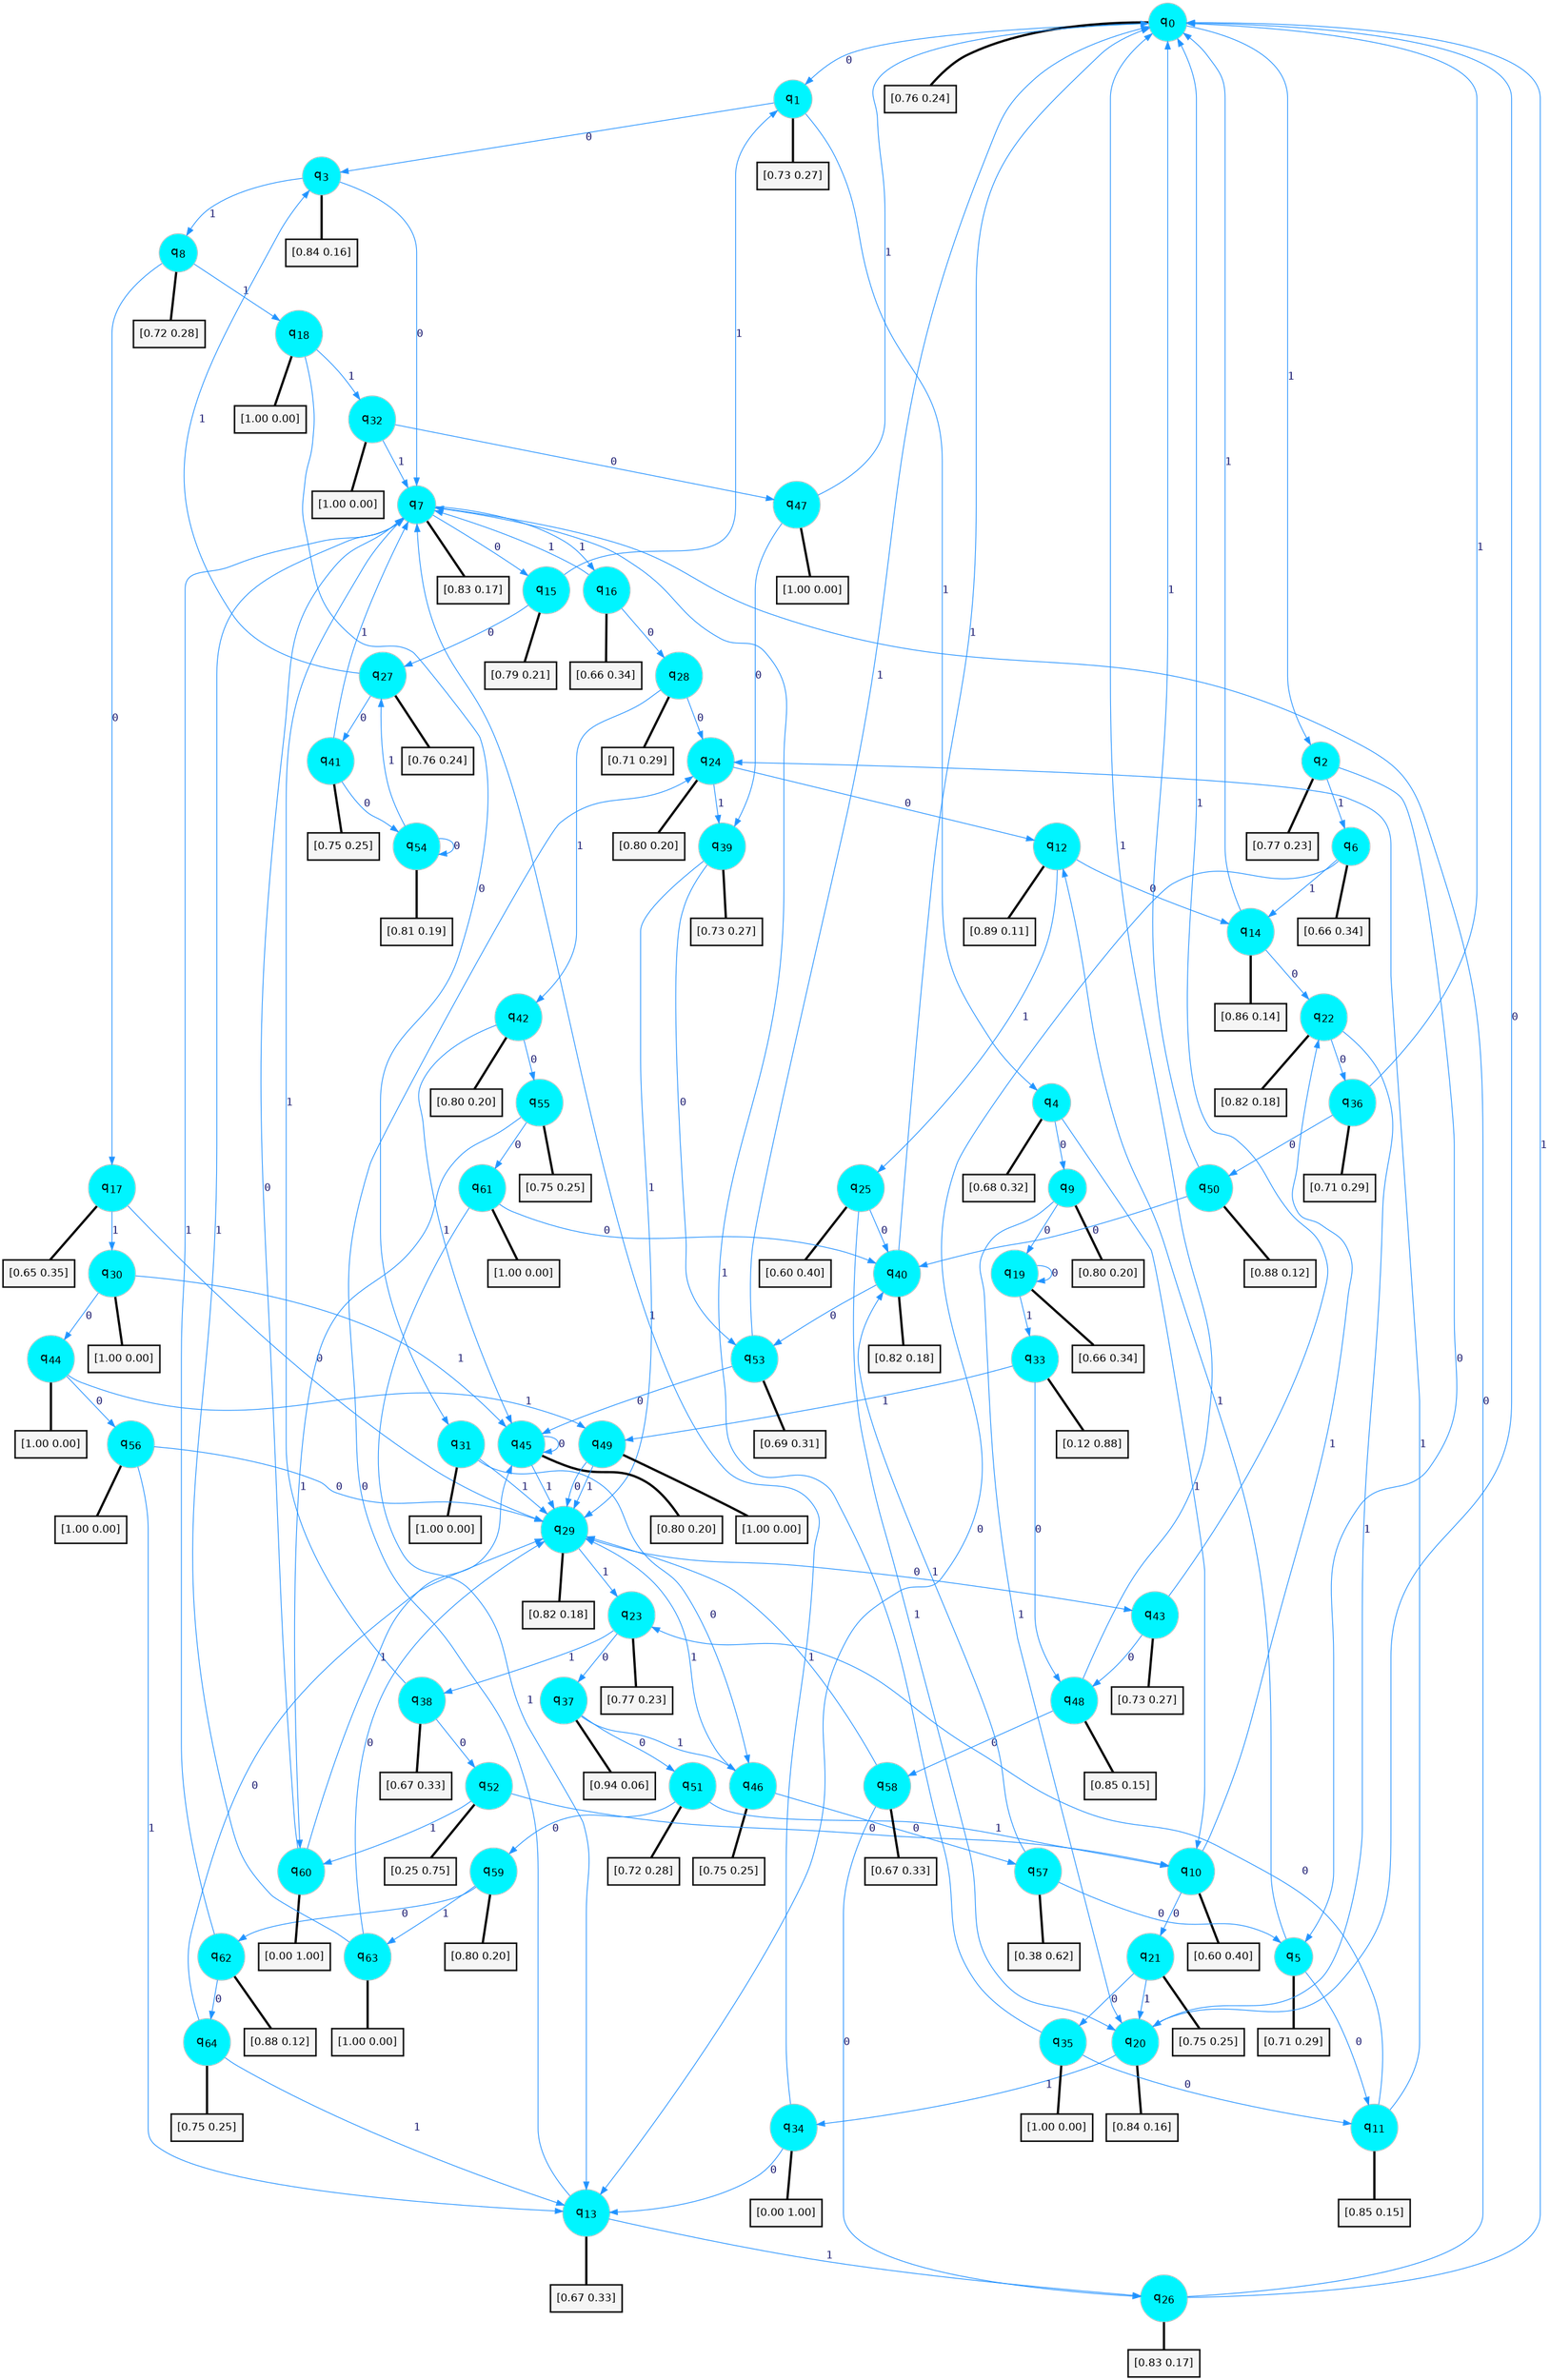 digraph G {
graph [
bgcolor=transparent, dpi=300, rankdir=TD, size="40,25"];
node [
color=gray, fillcolor=turquoise1, fontcolor=black, fontname=Helvetica, fontsize=16, fontweight=bold, shape=circle, style=filled];
edge [
arrowsize=1, color=dodgerblue1, fontcolor=midnightblue, fontname=courier, fontweight=bold, penwidth=1, style=solid, weight=20];
0[label=<q<SUB>0</SUB>>];
1[label=<q<SUB>1</SUB>>];
2[label=<q<SUB>2</SUB>>];
3[label=<q<SUB>3</SUB>>];
4[label=<q<SUB>4</SUB>>];
5[label=<q<SUB>5</SUB>>];
6[label=<q<SUB>6</SUB>>];
7[label=<q<SUB>7</SUB>>];
8[label=<q<SUB>8</SUB>>];
9[label=<q<SUB>9</SUB>>];
10[label=<q<SUB>10</SUB>>];
11[label=<q<SUB>11</SUB>>];
12[label=<q<SUB>12</SUB>>];
13[label=<q<SUB>13</SUB>>];
14[label=<q<SUB>14</SUB>>];
15[label=<q<SUB>15</SUB>>];
16[label=<q<SUB>16</SUB>>];
17[label=<q<SUB>17</SUB>>];
18[label=<q<SUB>18</SUB>>];
19[label=<q<SUB>19</SUB>>];
20[label=<q<SUB>20</SUB>>];
21[label=<q<SUB>21</SUB>>];
22[label=<q<SUB>22</SUB>>];
23[label=<q<SUB>23</SUB>>];
24[label=<q<SUB>24</SUB>>];
25[label=<q<SUB>25</SUB>>];
26[label=<q<SUB>26</SUB>>];
27[label=<q<SUB>27</SUB>>];
28[label=<q<SUB>28</SUB>>];
29[label=<q<SUB>29</SUB>>];
30[label=<q<SUB>30</SUB>>];
31[label=<q<SUB>31</SUB>>];
32[label=<q<SUB>32</SUB>>];
33[label=<q<SUB>33</SUB>>];
34[label=<q<SUB>34</SUB>>];
35[label=<q<SUB>35</SUB>>];
36[label=<q<SUB>36</SUB>>];
37[label=<q<SUB>37</SUB>>];
38[label=<q<SUB>38</SUB>>];
39[label=<q<SUB>39</SUB>>];
40[label=<q<SUB>40</SUB>>];
41[label=<q<SUB>41</SUB>>];
42[label=<q<SUB>42</SUB>>];
43[label=<q<SUB>43</SUB>>];
44[label=<q<SUB>44</SUB>>];
45[label=<q<SUB>45</SUB>>];
46[label=<q<SUB>46</SUB>>];
47[label=<q<SUB>47</SUB>>];
48[label=<q<SUB>48</SUB>>];
49[label=<q<SUB>49</SUB>>];
50[label=<q<SUB>50</SUB>>];
51[label=<q<SUB>51</SUB>>];
52[label=<q<SUB>52</SUB>>];
53[label=<q<SUB>53</SUB>>];
54[label=<q<SUB>54</SUB>>];
55[label=<q<SUB>55</SUB>>];
56[label=<q<SUB>56</SUB>>];
57[label=<q<SUB>57</SUB>>];
58[label=<q<SUB>58</SUB>>];
59[label=<q<SUB>59</SUB>>];
60[label=<q<SUB>60</SUB>>];
61[label=<q<SUB>61</SUB>>];
62[label=<q<SUB>62</SUB>>];
63[label=<q<SUB>63</SUB>>];
64[label=<q<SUB>64</SUB>>];
65[label="[0.76 0.24]", shape=box,fontcolor=black, fontname=Helvetica, fontsize=14, penwidth=2, fillcolor=whitesmoke,color=black];
66[label="[0.73 0.27]", shape=box,fontcolor=black, fontname=Helvetica, fontsize=14, penwidth=2, fillcolor=whitesmoke,color=black];
67[label="[0.77 0.23]", shape=box,fontcolor=black, fontname=Helvetica, fontsize=14, penwidth=2, fillcolor=whitesmoke,color=black];
68[label="[0.84 0.16]", shape=box,fontcolor=black, fontname=Helvetica, fontsize=14, penwidth=2, fillcolor=whitesmoke,color=black];
69[label="[0.68 0.32]", shape=box,fontcolor=black, fontname=Helvetica, fontsize=14, penwidth=2, fillcolor=whitesmoke,color=black];
70[label="[0.71 0.29]", shape=box,fontcolor=black, fontname=Helvetica, fontsize=14, penwidth=2, fillcolor=whitesmoke,color=black];
71[label="[0.66 0.34]", shape=box,fontcolor=black, fontname=Helvetica, fontsize=14, penwidth=2, fillcolor=whitesmoke,color=black];
72[label="[0.83 0.17]", shape=box,fontcolor=black, fontname=Helvetica, fontsize=14, penwidth=2, fillcolor=whitesmoke,color=black];
73[label="[0.72 0.28]", shape=box,fontcolor=black, fontname=Helvetica, fontsize=14, penwidth=2, fillcolor=whitesmoke,color=black];
74[label="[0.80 0.20]", shape=box,fontcolor=black, fontname=Helvetica, fontsize=14, penwidth=2, fillcolor=whitesmoke,color=black];
75[label="[0.60 0.40]", shape=box,fontcolor=black, fontname=Helvetica, fontsize=14, penwidth=2, fillcolor=whitesmoke,color=black];
76[label="[0.85 0.15]", shape=box,fontcolor=black, fontname=Helvetica, fontsize=14, penwidth=2, fillcolor=whitesmoke,color=black];
77[label="[0.89 0.11]", shape=box,fontcolor=black, fontname=Helvetica, fontsize=14, penwidth=2, fillcolor=whitesmoke,color=black];
78[label="[0.67 0.33]", shape=box,fontcolor=black, fontname=Helvetica, fontsize=14, penwidth=2, fillcolor=whitesmoke,color=black];
79[label="[0.86 0.14]", shape=box,fontcolor=black, fontname=Helvetica, fontsize=14, penwidth=2, fillcolor=whitesmoke,color=black];
80[label="[0.79 0.21]", shape=box,fontcolor=black, fontname=Helvetica, fontsize=14, penwidth=2, fillcolor=whitesmoke,color=black];
81[label="[0.66 0.34]", shape=box,fontcolor=black, fontname=Helvetica, fontsize=14, penwidth=2, fillcolor=whitesmoke,color=black];
82[label="[0.65 0.35]", shape=box,fontcolor=black, fontname=Helvetica, fontsize=14, penwidth=2, fillcolor=whitesmoke,color=black];
83[label="[1.00 0.00]", shape=box,fontcolor=black, fontname=Helvetica, fontsize=14, penwidth=2, fillcolor=whitesmoke,color=black];
84[label="[0.66 0.34]", shape=box,fontcolor=black, fontname=Helvetica, fontsize=14, penwidth=2, fillcolor=whitesmoke,color=black];
85[label="[0.84 0.16]", shape=box,fontcolor=black, fontname=Helvetica, fontsize=14, penwidth=2, fillcolor=whitesmoke,color=black];
86[label="[0.75 0.25]", shape=box,fontcolor=black, fontname=Helvetica, fontsize=14, penwidth=2, fillcolor=whitesmoke,color=black];
87[label="[0.82 0.18]", shape=box,fontcolor=black, fontname=Helvetica, fontsize=14, penwidth=2, fillcolor=whitesmoke,color=black];
88[label="[0.77 0.23]", shape=box,fontcolor=black, fontname=Helvetica, fontsize=14, penwidth=2, fillcolor=whitesmoke,color=black];
89[label="[0.80 0.20]", shape=box,fontcolor=black, fontname=Helvetica, fontsize=14, penwidth=2, fillcolor=whitesmoke,color=black];
90[label="[0.60 0.40]", shape=box,fontcolor=black, fontname=Helvetica, fontsize=14, penwidth=2, fillcolor=whitesmoke,color=black];
91[label="[0.83 0.17]", shape=box,fontcolor=black, fontname=Helvetica, fontsize=14, penwidth=2, fillcolor=whitesmoke,color=black];
92[label="[0.76 0.24]", shape=box,fontcolor=black, fontname=Helvetica, fontsize=14, penwidth=2, fillcolor=whitesmoke,color=black];
93[label="[0.71 0.29]", shape=box,fontcolor=black, fontname=Helvetica, fontsize=14, penwidth=2, fillcolor=whitesmoke,color=black];
94[label="[0.82 0.18]", shape=box,fontcolor=black, fontname=Helvetica, fontsize=14, penwidth=2, fillcolor=whitesmoke,color=black];
95[label="[1.00 0.00]", shape=box,fontcolor=black, fontname=Helvetica, fontsize=14, penwidth=2, fillcolor=whitesmoke,color=black];
96[label="[1.00 0.00]", shape=box,fontcolor=black, fontname=Helvetica, fontsize=14, penwidth=2, fillcolor=whitesmoke,color=black];
97[label="[1.00 0.00]", shape=box,fontcolor=black, fontname=Helvetica, fontsize=14, penwidth=2, fillcolor=whitesmoke,color=black];
98[label="[0.12 0.88]", shape=box,fontcolor=black, fontname=Helvetica, fontsize=14, penwidth=2, fillcolor=whitesmoke,color=black];
99[label="[0.00 1.00]", shape=box,fontcolor=black, fontname=Helvetica, fontsize=14, penwidth=2, fillcolor=whitesmoke,color=black];
100[label="[1.00 0.00]", shape=box,fontcolor=black, fontname=Helvetica, fontsize=14, penwidth=2, fillcolor=whitesmoke,color=black];
101[label="[0.71 0.29]", shape=box,fontcolor=black, fontname=Helvetica, fontsize=14, penwidth=2, fillcolor=whitesmoke,color=black];
102[label="[0.94 0.06]", shape=box,fontcolor=black, fontname=Helvetica, fontsize=14, penwidth=2, fillcolor=whitesmoke,color=black];
103[label="[0.67 0.33]", shape=box,fontcolor=black, fontname=Helvetica, fontsize=14, penwidth=2, fillcolor=whitesmoke,color=black];
104[label="[0.73 0.27]", shape=box,fontcolor=black, fontname=Helvetica, fontsize=14, penwidth=2, fillcolor=whitesmoke,color=black];
105[label="[0.82 0.18]", shape=box,fontcolor=black, fontname=Helvetica, fontsize=14, penwidth=2, fillcolor=whitesmoke,color=black];
106[label="[0.75 0.25]", shape=box,fontcolor=black, fontname=Helvetica, fontsize=14, penwidth=2, fillcolor=whitesmoke,color=black];
107[label="[0.80 0.20]", shape=box,fontcolor=black, fontname=Helvetica, fontsize=14, penwidth=2, fillcolor=whitesmoke,color=black];
108[label="[0.73 0.27]", shape=box,fontcolor=black, fontname=Helvetica, fontsize=14, penwidth=2, fillcolor=whitesmoke,color=black];
109[label="[1.00 0.00]", shape=box,fontcolor=black, fontname=Helvetica, fontsize=14, penwidth=2, fillcolor=whitesmoke,color=black];
110[label="[0.80 0.20]", shape=box,fontcolor=black, fontname=Helvetica, fontsize=14, penwidth=2, fillcolor=whitesmoke,color=black];
111[label="[0.75 0.25]", shape=box,fontcolor=black, fontname=Helvetica, fontsize=14, penwidth=2, fillcolor=whitesmoke,color=black];
112[label="[1.00 0.00]", shape=box,fontcolor=black, fontname=Helvetica, fontsize=14, penwidth=2, fillcolor=whitesmoke,color=black];
113[label="[0.85 0.15]", shape=box,fontcolor=black, fontname=Helvetica, fontsize=14, penwidth=2, fillcolor=whitesmoke,color=black];
114[label="[1.00 0.00]", shape=box,fontcolor=black, fontname=Helvetica, fontsize=14, penwidth=2, fillcolor=whitesmoke,color=black];
115[label="[0.88 0.12]", shape=box,fontcolor=black, fontname=Helvetica, fontsize=14, penwidth=2, fillcolor=whitesmoke,color=black];
116[label="[0.72 0.28]", shape=box,fontcolor=black, fontname=Helvetica, fontsize=14, penwidth=2, fillcolor=whitesmoke,color=black];
117[label="[0.25 0.75]", shape=box,fontcolor=black, fontname=Helvetica, fontsize=14, penwidth=2, fillcolor=whitesmoke,color=black];
118[label="[0.69 0.31]", shape=box,fontcolor=black, fontname=Helvetica, fontsize=14, penwidth=2, fillcolor=whitesmoke,color=black];
119[label="[0.81 0.19]", shape=box,fontcolor=black, fontname=Helvetica, fontsize=14, penwidth=2, fillcolor=whitesmoke,color=black];
120[label="[0.75 0.25]", shape=box,fontcolor=black, fontname=Helvetica, fontsize=14, penwidth=2, fillcolor=whitesmoke,color=black];
121[label="[1.00 0.00]", shape=box,fontcolor=black, fontname=Helvetica, fontsize=14, penwidth=2, fillcolor=whitesmoke,color=black];
122[label="[0.38 0.62]", shape=box,fontcolor=black, fontname=Helvetica, fontsize=14, penwidth=2, fillcolor=whitesmoke,color=black];
123[label="[0.67 0.33]", shape=box,fontcolor=black, fontname=Helvetica, fontsize=14, penwidth=2, fillcolor=whitesmoke,color=black];
124[label="[0.80 0.20]", shape=box,fontcolor=black, fontname=Helvetica, fontsize=14, penwidth=2, fillcolor=whitesmoke,color=black];
125[label="[0.00 1.00]", shape=box,fontcolor=black, fontname=Helvetica, fontsize=14, penwidth=2, fillcolor=whitesmoke,color=black];
126[label="[1.00 0.00]", shape=box,fontcolor=black, fontname=Helvetica, fontsize=14, penwidth=2, fillcolor=whitesmoke,color=black];
127[label="[0.88 0.12]", shape=box,fontcolor=black, fontname=Helvetica, fontsize=14, penwidth=2, fillcolor=whitesmoke,color=black];
128[label="[1.00 0.00]", shape=box,fontcolor=black, fontname=Helvetica, fontsize=14, penwidth=2, fillcolor=whitesmoke,color=black];
129[label="[0.75 0.25]", shape=box,fontcolor=black, fontname=Helvetica, fontsize=14, penwidth=2, fillcolor=whitesmoke,color=black];
0->1 [label=0];
0->2 [label=1];
0->65 [arrowhead=none, penwidth=3,color=black];
1->3 [label=0];
1->4 [label=1];
1->66 [arrowhead=none, penwidth=3,color=black];
2->5 [label=0];
2->6 [label=1];
2->67 [arrowhead=none, penwidth=3,color=black];
3->7 [label=0];
3->8 [label=1];
3->68 [arrowhead=none, penwidth=3,color=black];
4->9 [label=0];
4->10 [label=1];
4->69 [arrowhead=none, penwidth=3,color=black];
5->11 [label=0];
5->12 [label=1];
5->70 [arrowhead=none, penwidth=3,color=black];
6->13 [label=0];
6->14 [label=1];
6->71 [arrowhead=none, penwidth=3,color=black];
7->15 [label=0];
7->16 [label=1];
7->72 [arrowhead=none, penwidth=3,color=black];
8->17 [label=0];
8->18 [label=1];
8->73 [arrowhead=none, penwidth=3,color=black];
9->19 [label=0];
9->20 [label=1];
9->74 [arrowhead=none, penwidth=3,color=black];
10->21 [label=0];
10->22 [label=1];
10->75 [arrowhead=none, penwidth=3,color=black];
11->23 [label=0];
11->24 [label=1];
11->76 [arrowhead=none, penwidth=3,color=black];
12->14 [label=0];
12->25 [label=1];
12->77 [arrowhead=none, penwidth=3,color=black];
13->24 [label=0];
13->26 [label=1];
13->78 [arrowhead=none, penwidth=3,color=black];
14->22 [label=0];
14->0 [label=1];
14->79 [arrowhead=none, penwidth=3,color=black];
15->27 [label=0];
15->1 [label=1];
15->80 [arrowhead=none, penwidth=3,color=black];
16->28 [label=0];
16->7 [label=1];
16->81 [arrowhead=none, penwidth=3,color=black];
17->29 [label=0];
17->30 [label=1];
17->82 [arrowhead=none, penwidth=3,color=black];
18->31 [label=0];
18->32 [label=1];
18->83 [arrowhead=none, penwidth=3,color=black];
19->19 [label=0];
19->33 [label=1];
19->84 [arrowhead=none, penwidth=3,color=black];
20->0 [label=0];
20->34 [label=1];
20->85 [arrowhead=none, penwidth=3,color=black];
21->35 [label=0];
21->20 [label=1];
21->86 [arrowhead=none, penwidth=3,color=black];
22->36 [label=0];
22->20 [label=1];
22->87 [arrowhead=none, penwidth=3,color=black];
23->37 [label=0];
23->38 [label=1];
23->88 [arrowhead=none, penwidth=3,color=black];
24->12 [label=0];
24->39 [label=1];
24->89 [arrowhead=none, penwidth=3,color=black];
25->40 [label=0];
25->20 [label=1];
25->90 [arrowhead=none, penwidth=3,color=black];
26->7 [label=0];
26->0 [label=1];
26->91 [arrowhead=none, penwidth=3,color=black];
27->41 [label=0];
27->3 [label=1];
27->92 [arrowhead=none, penwidth=3,color=black];
28->24 [label=0];
28->42 [label=1];
28->93 [arrowhead=none, penwidth=3,color=black];
29->43 [label=0];
29->23 [label=1];
29->94 [arrowhead=none, penwidth=3,color=black];
30->44 [label=0];
30->45 [label=1];
30->95 [arrowhead=none, penwidth=3,color=black];
31->46 [label=0];
31->29 [label=1];
31->96 [arrowhead=none, penwidth=3,color=black];
32->47 [label=0];
32->7 [label=1];
32->97 [arrowhead=none, penwidth=3,color=black];
33->48 [label=0];
33->49 [label=1];
33->98 [arrowhead=none, penwidth=3,color=black];
34->13 [label=0];
34->7 [label=1];
34->99 [arrowhead=none, penwidth=3,color=black];
35->11 [label=0];
35->7 [label=1];
35->100 [arrowhead=none, penwidth=3,color=black];
36->50 [label=0];
36->0 [label=1];
36->101 [arrowhead=none, penwidth=3,color=black];
37->51 [label=0];
37->46 [label=1];
37->102 [arrowhead=none, penwidth=3,color=black];
38->52 [label=0];
38->7 [label=1];
38->103 [arrowhead=none, penwidth=3,color=black];
39->53 [label=0];
39->29 [label=1];
39->104 [arrowhead=none, penwidth=3,color=black];
40->53 [label=0];
40->0 [label=1];
40->105 [arrowhead=none, penwidth=3,color=black];
41->54 [label=0];
41->7 [label=1];
41->106 [arrowhead=none, penwidth=3,color=black];
42->55 [label=0];
42->45 [label=1];
42->107 [arrowhead=none, penwidth=3,color=black];
43->48 [label=0];
43->0 [label=1];
43->108 [arrowhead=none, penwidth=3,color=black];
44->56 [label=0];
44->49 [label=1];
44->109 [arrowhead=none, penwidth=3,color=black];
45->45 [label=0];
45->29 [label=1];
45->110 [arrowhead=none, penwidth=3,color=black];
46->57 [label=0];
46->29 [label=1];
46->111 [arrowhead=none, penwidth=3,color=black];
47->39 [label=0];
47->0 [label=1];
47->112 [arrowhead=none, penwidth=3,color=black];
48->58 [label=0];
48->0 [label=1];
48->113 [arrowhead=none, penwidth=3,color=black];
49->29 [label=0];
49->29 [label=1];
49->114 [arrowhead=none, penwidth=3,color=black];
50->40 [label=0];
50->0 [label=1];
50->115 [arrowhead=none, penwidth=3,color=black];
51->59 [label=0];
51->10 [label=1];
51->116 [arrowhead=none, penwidth=3,color=black];
52->10 [label=0];
52->60 [label=1];
52->117 [arrowhead=none, penwidth=3,color=black];
53->45 [label=0];
53->0 [label=1];
53->118 [arrowhead=none, penwidth=3,color=black];
54->54 [label=0];
54->27 [label=1];
54->119 [arrowhead=none, penwidth=3,color=black];
55->61 [label=0];
55->60 [label=1];
55->120 [arrowhead=none, penwidth=3,color=black];
56->29 [label=0];
56->13 [label=1];
56->121 [arrowhead=none, penwidth=3,color=black];
57->5 [label=0];
57->40 [label=1];
57->122 [arrowhead=none, penwidth=3,color=black];
58->26 [label=0];
58->29 [label=1];
58->123 [arrowhead=none, penwidth=3,color=black];
59->62 [label=0];
59->63 [label=1];
59->124 [arrowhead=none, penwidth=3,color=black];
60->7 [label=0];
60->45 [label=1];
60->125 [arrowhead=none, penwidth=3,color=black];
61->40 [label=0];
61->13 [label=1];
61->126 [arrowhead=none, penwidth=3,color=black];
62->64 [label=0];
62->7 [label=1];
62->127 [arrowhead=none, penwidth=3,color=black];
63->29 [label=0];
63->7 [label=1];
63->128 [arrowhead=none, penwidth=3,color=black];
64->29 [label=0];
64->13 [label=1];
64->129 [arrowhead=none, penwidth=3,color=black];
}
